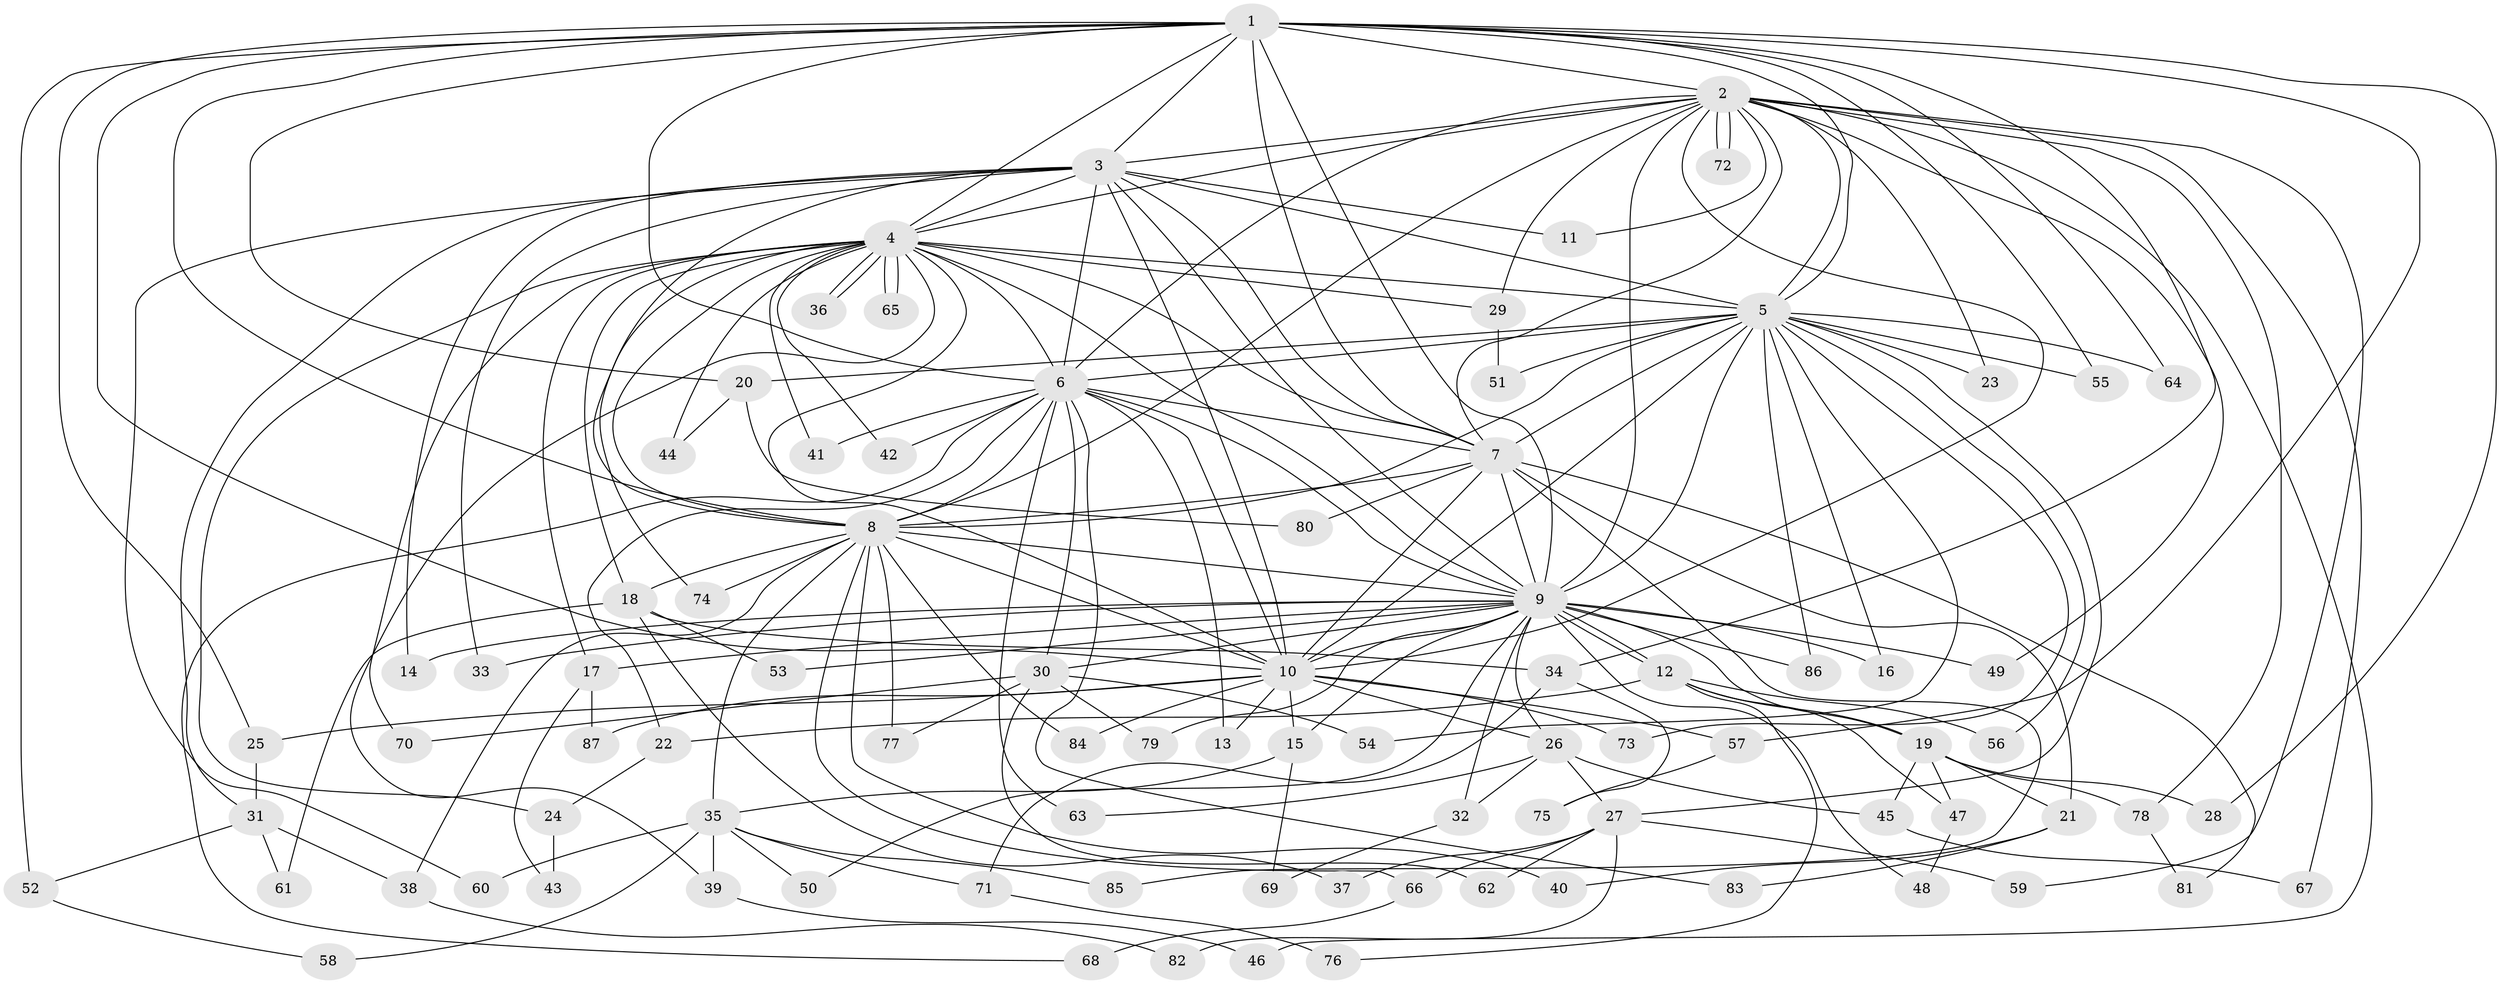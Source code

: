 // coarse degree distribution, {16: 0.019230769230769232, 31: 0.019230769230769232, 9: 0.019230769230769232, 20: 0.019230769230769232, 18: 0.019230769230769232, 10: 0.038461538461538464, 13: 0.038461538461538464, 6: 0.057692307692307696, 2: 0.4807692307692308, 4: 0.057692307692307696, 7: 0.038461538461538464, 3: 0.15384615384615385, 5: 0.019230769230769232, 1: 0.019230769230769232}
// Generated by graph-tools (version 1.1) at 2025/17/03/04/25 18:17:47]
// undirected, 87 vertices, 199 edges
graph export_dot {
graph [start="1"]
  node [color=gray90,style=filled];
  1;
  2;
  3;
  4;
  5;
  6;
  7;
  8;
  9;
  10;
  11;
  12;
  13;
  14;
  15;
  16;
  17;
  18;
  19;
  20;
  21;
  22;
  23;
  24;
  25;
  26;
  27;
  28;
  29;
  30;
  31;
  32;
  33;
  34;
  35;
  36;
  37;
  38;
  39;
  40;
  41;
  42;
  43;
  44;
  45;
  46;
  47;
  48;
  49;
  50;
  51;
  52;
  53;
  54;
  55;
  56;
  57;
  58;
  59;
  60;
  61;
  62;
  63;
  64;
  65;
  66;
  67;
  68;
  69;
  70;
  71;
  72;
  73;
  74;
  75;
  76;
  77;
  78;
  79;
  80;
  81;
  82;
  83;
  84;
  85;
  86;
  87;
  1 -- 2;
  1 -- 3;
  1 -- 4;
  1 -- 5;
  1 -- 6;
  1 -- 7;
  1 -- 8;
  1 -- 9;
  1 -- 10;
  1 -- 20;
  1 -- 25;
  1 -- 28;
  1 -- 34;
  1 -- 52;
  1 -- 55;
  1 -- 57;
  1 -- 64;
  2 -- 3;
  2 -- 4;
  2 -- 5;
  2 -- 6;
  2 -- 7;
  2 -- 8;
  2 -- 9;
  2 -- 10;
  2 -- 11;
  2 -- 23;
  2 -- 29;
  2 -- 46;
  2 -- 49;
  2 -- 59;
  2 -- 67;
  2 -- 72;
  2 -- 72;
  2 -- 78;
  3 -- 4;
  3 -- 5;
  3 -- 6;
  3 -- 7;
  3 -- 8;
  3 -- 9;
  3 -- 10;
  3 -- 11;
  3 -- 14;
  3 -- 31;
  3 -- 33;
  3 -- 60;
  4 -- 5;
  4 -- 6;
  4 -- 7;
  4 -- 8;
  4 -- 9;
  4 -- 10;
  4 -- 17;
  4 -- 18;
  4 -- 24;
  4 -- 29;
  4 -- 36;
  4 -- 36;
  4 -- 39;
  4 -- 41;
  4 -- 42;
  4 -- 44;
  4 -- 65;
  4 -- 65;
  4 -- 70;
  4 -- 74;
  5 -- 6;
  5 -- 7;
  5 -- 8;
  5 -- 9;
  5 -- 10;
  5 -- 16;
  5 -- 20;
  5 -- 23;
  5 -- 27;
  5 -- 51;
  5 -- 54;
  5 -- 55;
  5 -- 56;
  5 -- 64;
  5 -- 73;
  5 -- 86;
  6 -- 7;
  6 -- 8;
  6 -- 9;
  6 -- 10;
  6 -- 13;
  6 -- 22;
  6 -- 30;
  6 -- 41;
  6 -- 42;
  6 -- 63;
  6 -- 68;
  6 -- 83;
  7 -- 8;
  7 -- 9;
  7 -- 10;
  7 -- 21;
  7 -- 80;
  7 -- 81;
  7 -- 85;
  8 -- 9;
  8 -- 10;
  8 -- 18;
  8 -- 35;
  8 -- 38;
  8 -- 40;
  8 -- 66;
  8 -- 74;
  8 -- 77;
  8 -- 84;
  9 -- 10;
  9 -- 12;
  9 -- 12;
  9 -- 14;
  9 -- 15;
  9 -- 16;
  9 -- 17;
  9 -- 19;
  9 -- 26;
  9 -- 30;
  9 -- 32;
  9 -- 33;
  9 -- 48;
  9 -- 49;
  9 -- 50;
  9 -- 53;
  9 -- 79;
  9 -- 86;
  10 -- 13;
  10 -- 15;
  10 -- 25;
  10 -- 26;
  10 -- 57;
  10 -- 73;
  10 -- 84;
  10 -- 87;
  12 -- 19;
  12 -- 22;
  12 -- 47;
  12 -- 56;
  12 -- 76;
  15 -- 35;
  15 -- 69;
  17 -- 43;
  17 -- 87;
  18 -- 34;
  18 -- 37;
  18 -- 53;
  18 -- 61;
  19 -- 21;
  19 -- 28;
  19 -- 45;
  19 -- 47;
  19 -- 78;
  20 -- 44;
  20 -- 80;
  21 -- 40;
  21 -- 83;
  22 -- 24;
  24 -- 43;
  25 -- 31;
  26 -- 27;
  26 -- 32;
  26 -- 45;
  26 -- 63;
  27 -- 37;
  27 -- 59;
  27 -- 62;
  27 -- 66;
  27 -- 82;
  29 -- 51;
  30 -- 54;
  30 -- 62;
  30 -- 70;
  30 -- 77;
  30 -- 79;
  31 -- 38;
  31 -- 52;
  31 -- 61;
  32 -- 69;
  34 -- 71;
  34 -- 75;
  35 -- 39;
  35 -- 50;
  35 -- 58;
  35 -- 60;
  35 -- 71;
  35 -- 85;
  38 -- 82;
  39 -- 46;
  45 -- 67;
  47 -- 48;
  52 -- 58;
  57 -- 75;
  66 -- 68;
  71 -- 76;
  78 -- 81;
}
